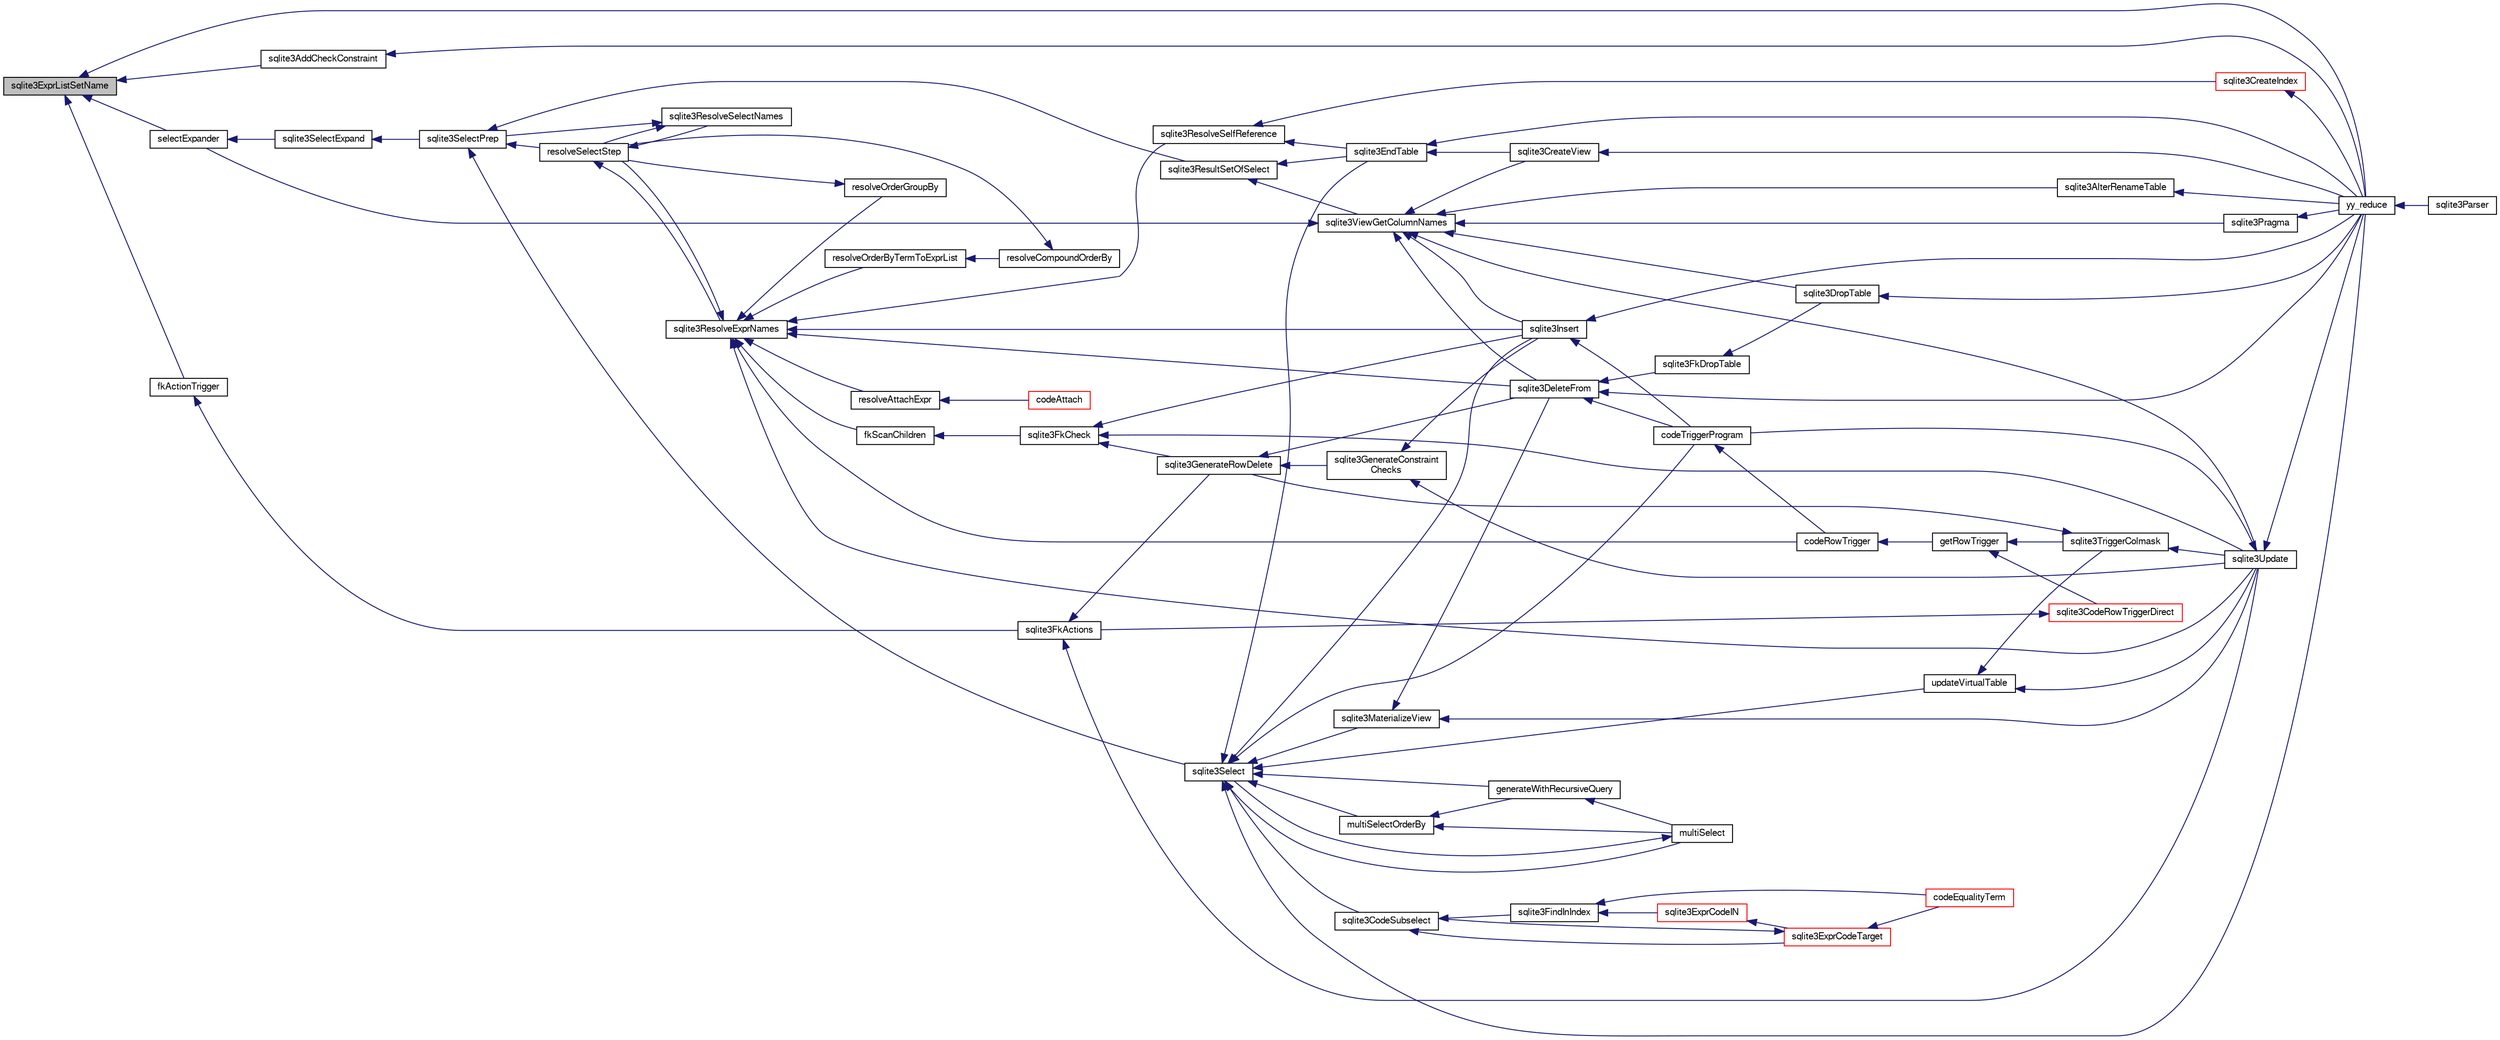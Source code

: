 digraph "sqlite3ExprListSetName"
{
  edge [fontname="FreeSans",fontsize="10",labelfontname="FreeSans",labelfontsize="10"];
  node [fontname="FreeSans",fontsize="10",shape=record];
  rankdir="LR";
  Node536645 [label="sqlite3ExprListSetName",height=0.2,width=0.4,color="black", fillcolor="grey75", style="filled", fontcolor="black"];
  Node536645 -> Node536646 [dir="back",color="midnightblue",fontsize="10",style="solid",fontname="FreeSans"];
  Node536646 [label="sqlite3AddCheckConstraint",height=0.2,width=0.4,color="black", fillcolor="white", style="filled",URL="$sqlite3_8c.html#acedfa4de474ea529f7ff135a8947ff76"];
  Node536646 -> Node536647 [dir="back",color="midnightblue",fontsize="10",style="solid",fontname="FreeSans"];
  Node536647 [label="yy_reduce",height=0.2,width=0.4,color="black", fillcolor="white", style="filled",URL="$sqlite3_8c.html#a7c419a9b25711c666a9a2449ef377f14"];
  Node536647 -> Node536648 [dir="back",color="midnightblue",fontsize="10",style="solid",fontname="FreeSans"];
  Node536648 [label="sqlite3Parser",height=0.2,width=0.4,color="black", fillcolor="white", style="filled",URL="$sqlite3_8c.html#a0327d71a5fabe0b6a343d78a2602e72a"];
  Node536645 -> Node536649 [dir="back",color="midnightblue",fontsize="10",style="solid",fontname="FreeSans"];
  Node536649 [label="fkActionTrigger",height=0.2,width=0.4,color="black", fillcolor="white", style="filled",URL="$sqlite3_8c.html#a45d66e3277860bacad58eb6296680c8e"];
  Node536649 -> Node536650 [dir="back",color="midnightblue",fontsize="10",style="solid",fontname="FreeSans"];
  Node536650 [label="sqlite3FkActions",height=0.2,width=0.4,color="black", fillcolor="white", style="filled",URL="$sqlite3_8c.html#a39159bd1623724946c22355ba7f3ef90"];
  Node536650 -> Node536651 [dir="back",color="midnightblue",fontsize="10",style="solid",fontname="FreeSans"];
  Node536651 [label="sqlite3GenerateRowDelete",height=0.2,width=0.4,color="black", fillcolor="white", style="filled",URL="$sqlite3_8c.html#a2c76cbf3027fc18fdbb8cb4cd96b77d9"];
  Node536651 -> Node536652 [dir="back",color="midnightblue",fontsize="10",style="solid",fontname="FreeSans"];
  Node536652 [label="sqlite3DeleteFrom",height=0.2,width=0.4,color="black", fillcolor="white", style="filled",URL="$sqlite3_8c.html#ab9b4b45349188b49eabb23f94608a091"];
  Node536652 -> Node536653 [dir="back",color="midnightblue",fontsize="10",style="solid",fontname="FreeSans"];
  Node536653 [label="sqlite3FkDropTable",height=0.2,width=0.4,color="black", fillcolor="white", style="filled",URL="$sqlite3_8c.html#a1218c6fc74e89152ceaa4760e82f5ef9"];
  Node536653 -> Node536654 [dir="back",color="midnightblue",fontsize="10",style="solid",fontname="FreeSans"];
  Node536654 [label="sqlite3DropTable",height=0.2,width=0.4,color="black", fillcolor="white", style="filled",URL="$sqlite3_8c.html#a5534f77364b5568783c0e50db3c9defb"];
  Node536654 -> Node536647 [dir="back",color="midnightblue",fontsize="10",style="solid",fontname="FreeSans"];
  Node536652 -> Node536655 [dir="back",color="midnightblue",fontsize="10",style="solid",fontname="FreeSans"];
  Node536655 [label="codeTriggerProgram",height=0.2,width=0.4,color="black", fillcolor="white", style="filled",URL="$sqlite3_8c.html#a120801f59d9281d201d2ff4b2606836e"];
  Node536655 -> Node536656 [dir="back",color="midnightblue",fontsize="10",style="solid",fontname="FreeSans"];
  Node536656 [label="codeRowTrigger",height=0.2,width=0.4,color="black", fillcolor="white", style="filled",URL="$sqlite3_8c.html#a463cea5aaaf388b560b206570a0022fc"];
  Node536656 -> Node536657 [dir="back",color="midnightblue",fontsize="10",style="solid",fontname="FreeSans"];
  Node536657 [label="getRowTrigger",height=0.2,width=0.4,color="black", fillcolor="white", style="filled",URL="$sqlite3_8c.html#a69626ef20b540d1a2b19cf56f3f45689"];
  Node536657 -> Node536658 [dir="back",color="midnightblue",fontsize="10",style="solid",fontname="FreeSans"];
  Node536658 [label="sqlite3CodeRowTriggerDirect",height=0.2,width=0.4,color="red", fillcolor="white", style="filled",URL="$sqlite3_8c.html#ad92829f9001bcf89a0299dad5a48acd4"];
  Node536658 -> Node536650 [dir="back",color="midnightblue",fontsize="10",style="solid",fontname="FreeSans"];
  Node536657 -> Node536662 [dir="back",color="midnightblue",fontsize="10",style="solid",fontname="FreeSans"];
  Node536662 [label="sqlite3TriggerColmask",height=0.2,width=0.4,color="black", fillcolor="white", style="filled",URL="$sqlite3_8c.html#acace8e99e37ae5e84ea03c65e820c540"];
  Node536662 -> Node536651 [dir="back",color="midnightblue",fontsize="10",style="solid",fontname="FreeSans"];
  Node536662 -> Node536661 [dir="back",color="midnightblue",fontsize="10",style="solid",fontname="FreeSans"];
  Node536661 [label="sqlite3Update",height=0.2,width=0.4,color="black", fillcolor="white", style="filled",URL="$sqlite3_8c.html#ac5aa67c46e8cc8174566fabe6809fafa"];
  Node536661 -> Node536655 [dir="back",color="midnightblue",fontsize="10",style="solid",fontname="FreeSans"];
  Node536661 -> Node536647 [dir="back",color="midnightblue",fontsize="10",style="solid",fontname="FreeSans"];
  Node536652 -> Node536647 [dir="back",color="midnightblue",fontsize="10",style="solid",fontname="FreeSans"];
  Node536651 -> Node536663 [dir="back",color="midnightblue",fontsize="10",style="solid",fontname="FreeSans"];
  Node536663 [label="sqlite3GenerateConstraint\lChecks",height=0.2,width=0.4,color="black", fillcolor="white", style="filled",URL="$sqlite3_8c.html#aef639c1e6a0c0a67ca6e7690ad931bd2"];
  Node536663 -> Node536660 [dir="back",color="midnightblue",fontsize="10",style="solid",fontname="FreeSans"];
  Node536660 [label="sqlite3Insert",height=0.2,width=0.4,color="black", fillcolor="white", style="filled",URL="$sqlite3_8c.html#a5b17c9c2000bae6bdff8e6be48d7dc2b"];
  Node536660 -> Node536655 [dir="back",color="midnightblue",fontsize="10",style="solid",fontname="FreeSans"];
  Node536660 -> Node536647 [dir="back",color="midnightblue",fontsize="10",style="solid",fontname="FreeSans"];
  Node536663 -> Node536661 [dir="back",color="midnightblue",fontsize="10",style="solid",fontname="FreeSans"];
  Node536650 -> Node536661 [dir="back",color="midnightblue",fontsize="10",style="solid",fontname="FreeSans"];
  Node536645 -> Node536664 [dir="back",color="midnightblue",fontsize="10",style="solid",fontname="FreeSans"];
  Node536664 [label="selectExpander",height=0.2,width=0.4,color="black", fillcolor="white", style="filled",URL="$sqlite3_8c.html#abee977318fbf74531340c6e41b0ca953"];
  Node536664 -> Node536665 [dir="back",color="midnightblue",fontsize="10",style="solid",fontname="FreeSans"];
  Node536665 [label="sqlite3SelectExpand",height=0.2,width=0.4,color="black", fillcolor="white", style="filled",URL="$sqlite3_8c.html#ae55acd1d8219505e629c2148950fa3de"];
  Node536665 -> Node536666 [dir="back",color="midnightblue",fontsize="10",style="solid",fontname="FreeSans"];
  Node536666 [label="sqlite3SelectPrep",height=0.2,width=0.4,color="black", fillcolor="white", style="filled",URL="$sqlite3_8c.html#aa4385bd53c0a43dea72fbc23cc78e1c6"];
  Node536666 -> Node536667 [dir="back",color="midnightblue",fontsize="10",style="solid",fontname="FreeSans"];
  Node536667 [label="resolveSelectStep",height=0.2,width=0.4,color="black", fillcolor="white", style="filled",URL="$sqlite3_8c.html#a0b9015a9e505c63fd104dcbad672c814"];
  Node536667 -> Node536668 [dir="back",color="midnightblue",fontsize="10",style="solid",fontname="FreeSans"];
  Node536668 [label="sqlite3ResolveExprNames",height=0.2,width=0.4,color="black", fillcolor="white", style="filled",URL="$sqlite3_8c.html#a537cf717a3f847807d3a3fd65da636ad"];
  Node536668 -> Node536669 [dir="back",color="midnightblue",fontsize="10",style="solid",fontname="FreeSans"];
  Node536669 [label="resolveOrderByTermToExprList",height=0.2,width=0.4,color="black", fillcolor="white", style="filled",URL="$sqlite3_8c.html#ac7f7eabdc769257622ad90aac3e02fe6"];
  Node536669 -> Node536670 [dir="back",color="midnightblue",fontsize="10",style="solid",fontname="FreeSans"];
  Node536670 [label="resolveCompoundOrderBy",height=0.2,width=0.4,color="black", fillcolor="white", style="filled",URL="$sqlite3_8c.html#a462c5aa49cfd6aad6a92fa60ddefc569"];
  Node536670 -> Node536667 [dir="back",color="midnightblue",fontsize="10",style="solid",fontname="FreeSans"];
  Node536668 -> Node536671 [dir="back",color="midnightblue",fontsize="10",style="solid",fontname="FreeSans"];
  Node536671 [label="resolveOrderGroupBy",height=0.2,width=0.4,color="black", fillcolor="white", style="filled",URL="$sqlite3_8c.html#a4dc8ed6177a5de887eae1010992e3d00"];
  Node536671 -> Node536667 [dir="back",color="midnightblue",fontsize="10",style="solid",fontname="FreeSans"];
  Node536668 -> Node536667 [dir="back",color="midnightblue",fontsize="10",style="solid",fontname="FreeSans"];
  Node536668 -> Node536672 [dir="back",color="midnightblue",fontsize="10",style="solid",fontname="FreeSans"];
  Node536672 [label="sqlite3ResolveSelfReference",height=0.2,width=0.4,color="black", fillcolor="white", style="filled",URL="$sqlite3_8c.html#ab524095a849de78f8728167d19336094"];
  Node536672 -> Node536673 [dir="back",color="midnightblue",fontsize="10",style="solid",fontname="FreeSans"];
  Node536673 [label="sqlite3EndTable",height=0.2,width=0.4,color="black", fillcolor="white", style="filled",URL="$sqlite3_8c.html#a7b5f2c66c0f0b6f819d970ca389768b0"];
  Node536673 -> Node536674 [dir="back",color="midnightblue",fontsize="10",style="solid",fontname="FreeSans"];
  Node536674 [label="sqlite3CreateView",height=0.2,width=0.4,color="black", fillcolor="white", style="filled",URL="$sqlite3_8c.html#a9d85cb00ff71dee5cd9a019503a6982e"];
  Node536674 -> Node536647 [dir="back",color="midnightblue",fontsize="10",style="solid",fontname="FreeSans"];
  Node536673 -> Node536647 [dir="back",color="midnightblue",fontsize="10",style="solid",fontname="FreeSans"];
  Node536672 -> Node536675 [dir="back",color="midnightblue",fontsize="10",style="solid",fontname="FreeSans"];
  Node536675 [label="sqlite3CreateIndex",height=0.2,width=0.4,color="red", fillcolor="white", style="filled",URL="$sqlite3_8c.html#a8dbe5e590ab6c58a8c45f34f7c81e825"];
  Node536675 -> Node536647 [dir="back",color="midnightblue",fontsize="10",style="solid",fontname="FreeSans"];
  Node536668 -> Node536678 [dir="back",color="midnightblue",fontsize="10",style="solid",fontname="FreeSans"];
  Node536678 [label="resolveAttachExpr",height=0.2,width=0.4,color="black", fillcolor="white", style="filled",URL="$sqlite3_8c.html#a2b0ae2ee3fae38ccc805f582a9ce38f5"];
  Node536678 -> Node536679 [dir="back",color="midnightblue",fontsize="10",style="solid",fontname="FreeSans"];
  Node536679 [label="codeAttach",height=0.2,width=0.4,color="red", fillcolor="white", style="filled",URL="$sqlite3_8c.html#ade4e9e30d828a19c191fdcb098676d5b"];
  Node536668 -> Node536652 [dir="back",color="midnightblue",fontsize="10",style="solid",fontname="FreeSans"];
  Node536668 -> Node536682 [dir="back",color="midnightblue",fontsize="10",style="solid",fontname="FreeSans"];
  Node536682 [label="fkScanChildren",height=0.2,width=0.4,color="black", fillcolor="white", style="filled",URL="$sqlite3_8c.html#a67c9dcb484336b3155e7a82a037d4691"];
  Node536682 -> Node536683 [dir="back",color="midnightblue",fontsize="10",style="solid",fontname="FreeSans"];
  Node536683 [label="sqlite3FkCheck",height=0.2,width=0.4,color="black", fillcolor="white", style="filled",URL="$sqlite3_8c.html#aa38fb76c7d6f48f19772877a41703b92"];
  Node536683 -> Node536651 [dir="back",color="midnightblue",fontsize="10",style="solid",fontname="FreeSans"];
  Node536683 -> Node536660 [dir="back",color="midnightblue",fontsize="10",style="solid",fontname="FreeSans"];
  Node536683 -> Node536661 [dir="back",color="midnightblue",fontsize="10",style="solid",fontname="FreeSans"];
  Node536668 -> Node536660 [dir="back",color="midnightblue",fontsize="10",style="solid",fontname="FreeSans"];
  Node536668 -> Node536656 [dir="back",color="midnightblue",fontsize="10",style="solid",fontname="FreeSans"];
  Node536668 -> Node536661 [dir="back",color="midnightblue",fontsize="10",style="solid",fontname="FreeSans"];
  Node536667 -> Node536684 [dir="back",color="midnightblue",fontsize="10",style="solid",fontname="FreeSans"];
  Node536684 [label="sqlite3ResolveSelectNames",height=0.2,width=0.4,color="black", fillcolor="white", style="filled",URL="$sqlite3_8c.html#a0cf10c480643b1ab9eaa02056a400734"];
  Node536684 -> Node536667 [dir="back",color="midnightblue",fontsize="10",style="solid",fontname="FreeSans"];
  Node536684 -> Node536666 [dir="back",color="midnightblue",fontsize="10",style="solid",fontname="FreeSans"];
  Node536666 -> Node536685 [dir="back",color="midnightblue",fontsize="10",style="solid",fontname="FreeSans"];
  Node536685 [label="sqlite3ResultSetOfSelect",height=0.2,width=0.4,color="black", fillcolor="white", style="filled",URL="$sqlite3_8c.html#ade35a86757654a36498d74152aa2fda8"];
  Node536685 -> Node536673 [dir="back",color="midnightblue",fontsize="10",style="solid",fontname="FreeSans"];
  Node536685 -> Node536686 [dir="back",color="midnightblue",fontsize="10",style="solid",fontname="FreeSans"];
  Node536686 [label="sqlite3ViewGetColumnNames",height=0.2,width=0.4,color="black", fillcolor="white", style="filled",URL="$sqlite3_8c.html#aebc7cd8d9e2bd174ae0a60363d3f6ce8"];
  Node536686 -> Node536687 [dir="back",color="midnightblue",fontsize="10",style="solid",fontname="FreeSans"];
  Node536687 [label="sqlite3AlterRenameTable",height=0.2,width=0.4,color="black", fillcolor="white", style="filled",URL="$sqlite3_8c.html#aa5cfdb507ff74e559f2efb0318c96d2c"];
  Node536687 -> Node536647 [dir="back",color="midnightblue",fontsize="10",style="solid",fontname="FreeSans"];
  Node536686 -> Node536674 [dir="back",color="midnightblue",fontsize="10",style="solid",fontname="FreeSans"];
  Node536686 -> Node536654 [dir="back",color="midnightblue",fontsize="10",style="solid",fontname="FreeSans"];
  Node536686 -> Node536652 [dir="back",color="midnightblue",fontsize="10",style="solid",fontname="FreeSans"];
  Node536686 -> Node536660 [dir="back",color="midnightblue",fontsize="10",style="solid",fontname="FreeSans"];
  Node536686 -> Node536688 [dir="back",color="midnightblue",fontsize="10",style="solid",fontname="FreeSans"];
  Node536688 [label="sqlite3Pragma",height=0.2,width=0.4,color="black", fillcolor="white", style="filled",URL="$sqlite3_8c.html#a111391370f58f8e6a6eca51fd34d62ed"];
  Node536688 -> Node536647 [dir="back",color="midnightblue",fontsize="10",style="solid",fontname="FreeSans"];
  Node536686 -> Node536664 [dir="back",color="midnightblue",fontsize="10",style="solid",fontname="FreeSans"];
  Node536686 -> Node536661 [dir="back",color="midnightblue",fontsize="10",style="solid",fontname="FreeSans"];
  Node536666 -> Node536689 [dir="back",color="midnightblue",fontsize="10",style="solid",fontname="FreeSans"];
  Node536689 [label="sqlite3Select",height=0.2,width=0.4,color="black", fillcolor="white", style="filled",URL="$sqlite3_8c.html#a2465ee8c956209ba4b272477b7c21a45"];
  Node536689 -> Node536690 [dir="back",color="midnightblue",fontsize="10",style="solid",fontname="FreeSans"];
  Node536690 [label="sqlite3CodeSubselect",height=0.2,width=0.4,color="black", fillcolor="white", style="filled",URL="$sqlite3_8c.html#aa69b46d2204a1d1b110107a1be12ee0c"];
  Node536690 -> Node536691 [dir="back",color="midnightblue",fontsize="10",style="solid",fontname="FreeSans"];
  Node536691 [label="sqlite3FindInIndex",height=0.2,width=0.4,color="black", fillcolor="white", style="filled",URL="$sqlite3_8c.html#af7d8c56ab0231f44bb5f87b3fafeffb2"];
  Node536691 -> Node536692 [dir="back",color="midnightblue",fontsize="10",style="solid",fontname="FreeSans"];
  Node536692 [label="sqlite3ExprCodeIN",height=0.2,width=0.4,color="red", fillcolor="white", style="filled",URL="$sqlite3_8c.html#ad9cf4f5b5ffb90c24a4a0900c8626193"];
  Node536692 -> Node536693 [dir="back",color="midnightblue",fontsize="10",style="solid",fontname="FreeSans"];
  Node536693 [label="sqlite3ExprCodeTarget",height=0.2,width=0.4,color="red", fillcolor="white", style="filled",URL="$sqlite3_8c.html#a4f308397a0a3ed299ed31aaa1ae2a293"];
  Node536693 -> Node536690 [dir="back",color="midnightblue",fontsize="10",style="solid",fontname="FreeSans"];
  Node536693 -> Node536728 [dir="back",color="midnightblue",fontsize="10",style="solid",fontname="FreeSans"];
  Node536728 [label="codeEqualityTerm",height=0.2,width=0.4,color="red", fillcolor="white", style="filled",URL="$sqlite3_8c.html#ad88a57073f031452c9843e97f15acc47"];
  Node536691 -> Node536728 [dir="back",color="midnightblue",fontsize="10",style="solid",fontname="FreeSans"];
  Node536690 -> Node536693 [dir="back",color="midnightblue",fontsize="10",style="solid",fontname="FreeSans"];
  Node536689 -> Node536673 [dir="back",color="midnightblue",fontsize="10",style="solid",fontname="FreeSans"];
  Node536689 -> Node536730 [dir="back",color="midnightblue",fontsize="10",style="solid",fontname="FreeSans"];
  Node536730 [label="sqlite3MaterializeView",height=0.2,width=0.4,color="black", fillcolor="white", style="filled",URL="$sqlite3_8c.html#a4557984b0b75f998fb0c3f231c9b1def"];
  Node536730 -> Node536652 [dir="back",color="midnightblue",fontsize="10",style="solid",fontname="FreeSans"];
  Node536730 -> Node536661 [dir="back",color="midnightblue",fontsize="10",style="solid",fontname="FreeSans"];
  Node536689 -> Node536660 [dir="back",color="midnightblue",fontsize="10",style="solid",fontname="FreeSans"];
  Node536689 -> Node536712 [dir="back",color="midnightblue",fontsize="10",style="solid",fontname="FreeSans"];
  Node536712 [label="generateWithRecursiveQuery",height=0.2,width=0.4,color="black", fillcolor="white", style="filled",URL="$sqlite3_8c.html#ade2c3663fa9c3b9676507984b9483942"];
  Node536712 -> Node536713 [dir="back",color="midnightblue",fontsize="10",style="solid",fontname="FreeSans"];
  Node536713 [label="multiSelect",height=0.2,width=0.4,color="black", fillcolor="white", style="filled",URL="$sqlite3_8c.html#a6456c61f3d9b2389738753cedfa24fa7"];
  Node536713 -> Node536689 [dir="back",color="midnightblue",fontsize="10",style="solid",fontname="FreeSans"];
  Node536689 -> Node536713 [dir="back",color="midnightblue",fontsize="10",style="solid",fontname="FreeSans"];
  Node536689 -> Node536714 [dir="back",color="midnightblue",fontsize="10",style="solid",fontname="FreeSans"];
  Node536714 [label="multiSelectOrderBy",height=0.2,width=0.4,color="black", fillcolor="white", style="filled",URL="$sqlite3_8c.html#afcdb8488c6f4dfdadaf9f04bca35b808"];
  Node536714 -> Node536712 [dir="back",color="midnightblue",fontsize="10",style="solid",fontname="FreeSans"];
  Node536714 -> Node536713 [dir="back",color="midnightblue",fontsize="10",style="solid",fontname="FreeSans"];
  Node536689 -> Node536655 [dir="back",color="midnightblue",fontsize="10",style="solid",fontname="FreeSans"];
  Node536689 -> Node536731 [dir="back",color="midnightblue",fontsize="10",style="solid",fontname="FreeSans"];
  Node536731 [label="updateVirtualTable",height=0.2,width=0.4,color="black", fillcolor="white", style="filled",URL="$sqlite3_8c.html#a740220531db9293c39a2cdd7da3f74e1"];
  Node536731 -> Node536662 [dir="back",color="midnightblue",fontsize="10",style="solid",fontname="FreeSans"];
  Node536731 -> Node536661 [dir="back",color="midnightblue",fontsize="10",style="solid",fontname="FreeSans"];
  Node536689 -> Node536647 [dir="back",color="midnightblue",fontsize="10",style="solid",fontname="FreeSans"];
  Node536645 -> Node536647 [dir="back",color="midnightblue",fontsize="10",style="solid",fontname="FreeSans"];
}
